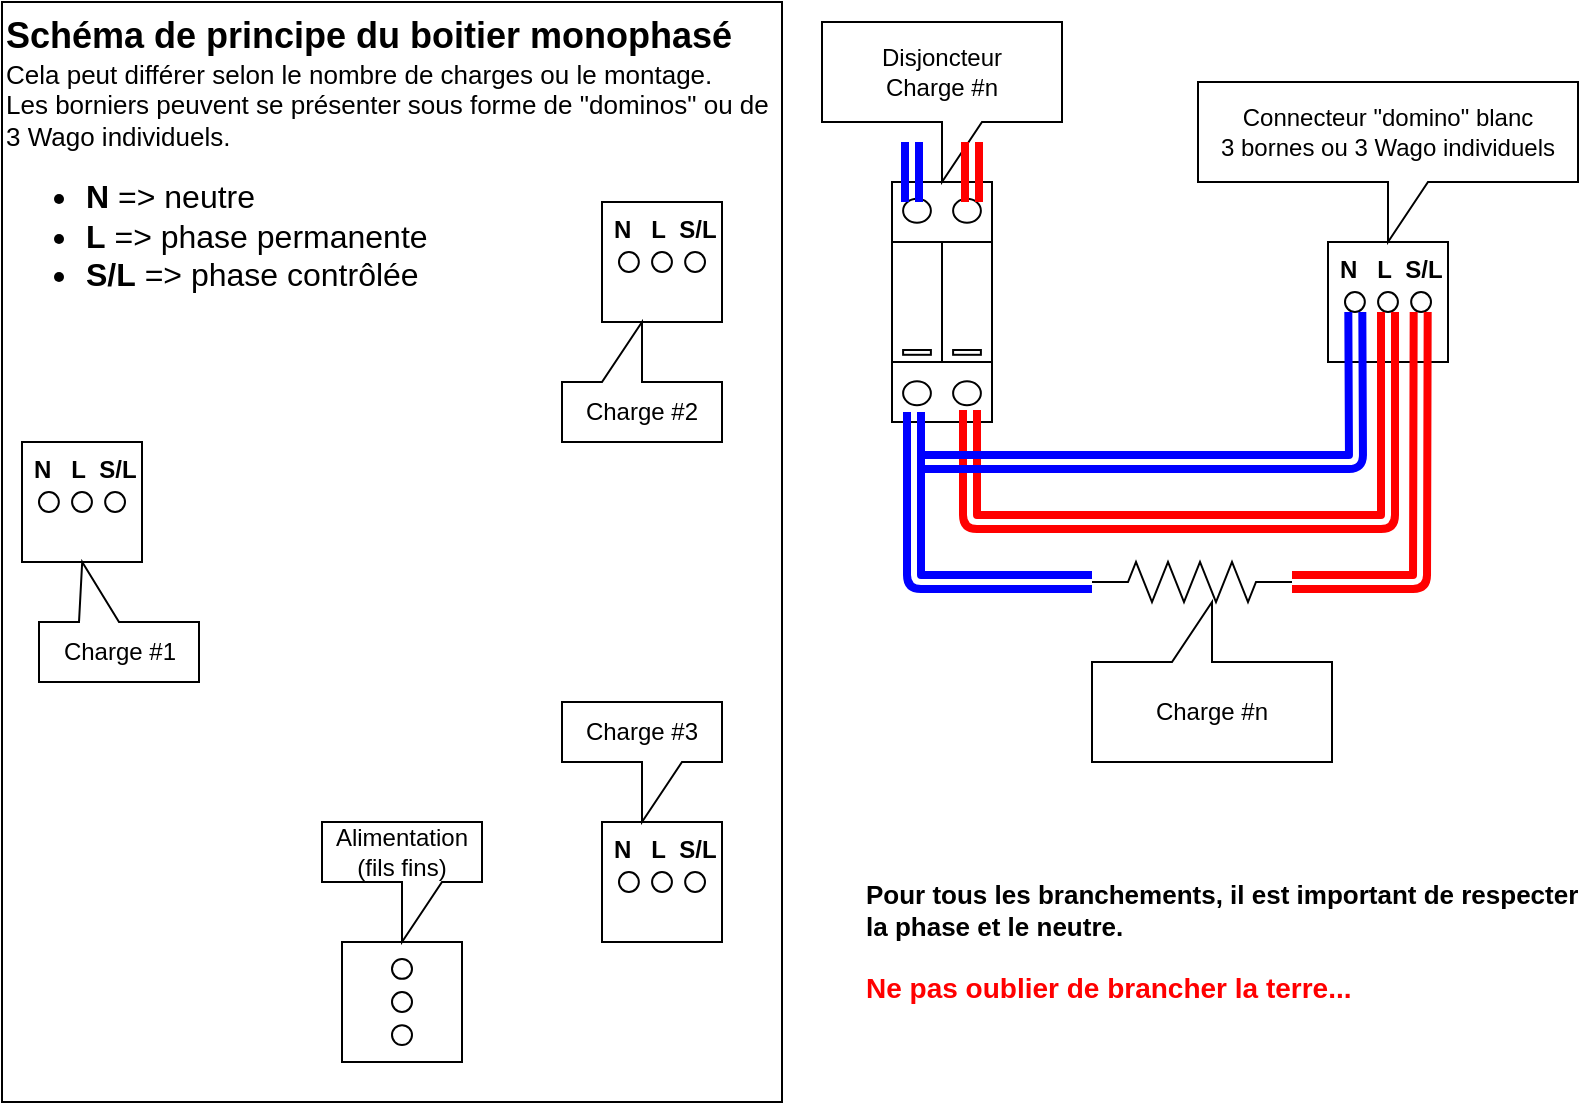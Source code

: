 <mxfile version="15.8.7" type="device"><diagram name="Page-1" id="7e0a89b8-554c-2b80-1dc8-d5c74ca68de4"><mxGraphModel dx="1102" dy="865" grid="1" gridSize="10" guides="1" tooltips="1" connect="1" arrows="1" fold="1" page="1" pageScale="1" pageWidth="827" pageHeight="583" background="#ffffff" math="0" shadow="0"><root><mxCell id="0"/><mxCell id="1" parent="0"/><mxCell id="nm547ZjQrcTAWtDK7rr3-16" value="&lt;div&gt;&lt;b style=&quot;font-size: 18px&quot;&gt;Schéma de principe du boitier monophasé&lt;/b&gt;&lt;/div&gt;&lt;font style=&quot;font-size: 13px&quot;&gt;&lt;div&gt;&lt;span&gt;Cela peut différer selon le nombre de charges ou le montage.&lt;/span&gt;&lt;/div&gt;Les borniers peuvent se présenter sous forme de &quot;dominos&quot; ou de 3 Wago individuels.&lt;br&gt;&lt;ul&gt;&lt;li style=&quot;font-size: 16px&quot;&gt;&lt;font style=&quot;font-size: 16px&quot;&gt;&lt;b&gt;N&lt;/b&gt; =&amp;gt; neutre&lt;/font&gt;&lt;/li&gt;&lt;li style=&quot;font-size: 16px&quot;&gt;&lt;font style=&quot;font-size: 16px&quot;&gt;&lt;b&gt;L&lt;/b&gt; =&amp;gt; phase permanente&lt;/font&gt;&lt;/li&gt;&lt;li style=&quot;font-size: 16px&quot;&gt;&lt;font style=&quot;font-size: 16px&quot;&gt;&lt;b&gt;S/L&lt;/b&gt; =&amp;gt; phase contrôlée&lt;/font&gt;&lt;/li&gt;&lt;/ul&gt;&lt;/font&gt;" style="rounded=0;whiteSpace=wrap;html=1;verticalAlign=top;align=left;" parent="1" vertex="1"><mxGeometry x="10" y="10" width="390" height="550" as="geometry"/></mxCell><mxCell id="P47pTHpwBbHtv2b1lyid-33" value="" style="group;verticalAlign=top;" parent="1" vertex="1" connectable="0"><mxGeometry x="420" y="20" width="378" height="370" as="geometry"/></mxCell><mxCell id="nm547ZjQrcTAWtDK7rr3-2" value="&lt;b&gt;&amp;nbsp;N&amp;nbsp; &amp;nbsp;L&amp;nbsp; S/L&lt;/b&gt;" style="whiteSpace=wrap;html=1;aspect=fixed;verticalAlign=top;" parent="P47pTHpwBbHtv2b1lyid-33" vertex="1"><mxGeometry x="253" y="110" width="60" height="60" as="geometry"/></mxCell><mxCell id="nm547ZjQrcTAWtDK7rr3-1" value="" style="verticalLabelPosition=bottom;shadow=0;dashed=0;align=center;html=1;verticalAlign=top;shape=mxgraph.electrical.transmission.terminal_3_phase;pointerEvents=1;" parent="P47pTHpwBbHtv2b1lyid-33" vertex="1"><mxGeometry x="261.5" y="135" width="43" height="10" as="geometry"/></mxCell><mxCell id="nm547ZjQrcTAWtDK7rr3-4" value="Connecteur &quot;domino&quot; blanc&lt;br&gt;3 bornes ou 3 Wago individuels" style="shape=callout;whiteSpace=wrap;html=1;perimeter=calloutPerimeter;" parent="P47pTHpwBbHtv2b1lyid-33" vertex="1"><mxGeometry x="188" y="30" width="190" height="80" as="geometry"/></mxCell><mxCell id="nm547ZjQrcTAWtDK7rr3-5" value="" style="verticalLabelPosition=bottom;dashed=0;shadow=0;html=1;align=center;verticalAlign=top;shape=mxgraph.cabinets.surge_protection_2p;" parent="P47pTHpwBbHtv2b1lyid-33" vertex="1"><mxGeometry x="35" y="80" width="50" height="120" as="geometry"/></mxCell><mxCell id="nm547ZjQrcTAWtDK7rr3-6" value="Disjoncteur&lt;br&gt;Charge #n" style="shape=callout;whiteSpace=wrap;html=1;perimeter=calloutPerimeter;" parent="P47pTHpwBbHtv2b1lyid-33" vertex="1"><mxGeometry width="120" height="80" as="geometry"/></mxCell><mxCell id="nm547ZjQrcTAWtDK7rr3-7" value="" style="pointerEvents=1;verticalLabelPosition=bottom;shadow=0;dashed=0;align=center;html=1;verticalAlign=top;shape=mxgraph.electrical.resistors.resistor_2;" parent="P47pTHpwBbHtv2b1lyid-33" vertex="1"><mxGeometry x="135" y="270" width="100" height="20" as="geometry"/></mxCell><mxCell id="nm547ZjQrcTAWtDK7rr3-8" value="Charge #n" style="shape=callout;whiteSpace=wrap;html=1;perimeter=calloutPerimeter;direction=west;" parent="P47pTHpwBbHtv2b1lyid-33" vertex="1"><mxGeometry x="135" y="290" width="120" height="80" as="geometry"/></mxCell><mxCell id="nm547ZjQrcTAWtDK7rr3-9" value="" style="shape=link;html=1;exitX=0.78;exitY=0.95;exitDx=0;exitDy=0;exitPerimeter=0;entryX=0.5;entryY=1;entryDx=0;entryDy=0;entryPerimeter=0;fillColor=#a20025;shadow=0;strokeWidth=4;strokeColor=#FF0000;" parent="P47pTHpwBbHtv2b1lyid-33" source="nm547ZjQrcTAWtDK7rr3-5" target="nm547ZjQrcTAWtDK7rr3-1" edge="1"><mxGeometry width="100" relative="1" as="geometry"><mxPoint x="415" y="220" as="sourcePoint"/><mxPoint x="515" y="220" as="targetPoint"/><Array as="points"><mxPoint x="74" y="250"/><mxPoint x="283" y="250"/></Array></mxGeometry></mxCell><mxCell id="nm547ZjQrcTAWtDK7rr3-10" value="" style="shape=link;html=1;exitX=0.88;exitY=1;exitDx=0;exitDy=0;exitPerimeter=0;entryX=1;entryY=0.5;entryDx=0;entryDy=0;entryPerimeter=0;fillColor=#a20025;strokeWidth=4;strokeColor=#FF0000;" parent="P47pTHpwBbHtv2b1lyid-33" source="nm547ZjQrcTAWtDK7rr3-1" target="nm547ZjQrcTAWtDK7rr3-7" edge="1"><mxGeometry width="100" relative="1" as="geometry"><mxPoint x="345" y="260" as="sourcePoint"/><mxPoint x="561.16" y="211" as="targetPoint"/><Array as="points"><mxPoint x="299" y="280"/></Array></mxGeometry></mxCell><mxCell id="nm547ZjQrcTAWtDK7rr3-11" value="" style="shape=link;html=1;exitX=0;exitY=0.5;exitDx=0;exitDy=0;exitPerimeter=0;entryX=0.22;entryY=0.958;entryDx=0;entryDy=0;entryPerimeter=0;strokeWidth=4;fillColor=#0050ef;strokeColor=#0000FF;" parent="P47pTHpwBbHtv2b1lyid-33" source="nm547ZjQrcTAWtDK7rr3-7" target="nm547ZjQrcTAWtDK7rr3-5" edge="1"><mxGeometry width="100" relative="1" as="geometry"><mxPoint x="122.84" y="247.5" as="sourcePoint"/><mxPoint x="35" y="352.5" as="targetPoint"/><Array as="points"><mxPoint x="46" y="280"/></Array></mxGeometry></mxCell><mxCell id="nm547ZjQrcTAWtDK7rr3-12" value="" style="shape=link;html=1;strokeWidth=4;fillColor=#0050ef;strokeColor=#0000FF;width=4;" parent="P47pTHpwBbHtv2b1lyid-33" edge="1"><mxGeometry width="100" relative="1" as="geometry"><mxPoint x="45" y="90" as="sourcePoint"/><mxPoint x="45" y="60" as="targetPoint"/><Array as="points"><mxPoint x="45" y="90.04"/></Array></mxGeometry></mxCell><mxCell id="nm547ZjQrcTAWtDK7rr3-13" value="" style="shape=link;html=1;strokeWidth=4;fillColor=#0050ef;width=4;strokeColor=#FF0000;" parent="P47pTHpwBbHtv2b1lyid-33" edge="1"><mxGeometry width="100" relative="1" as="geometry"><mxPoint x="75" y="90" as="sourcePoint"/><mxPoint x="75" y="60" as="targetPoint"/><Array as="points"><mxPoint x="75" y="90.04"/><mxPoint x="75" y="80"/></Array></mxGeometry></mxCell><mxCell id="WvP-4srbXxM733UpWT3r-1" value="" style="shape=link;html=1;exitX=0.12;exitY=1;exitDx=0;exitDy=0;exitPerimeter=0;strokeWidth=4;fillColor=#0050ef;strokeColor=#0000FF;" parent="P47pTHpwBbHtv2b1lyid-33" source="nm547ZjQrcTAWtDK7rr3-1" edge="1"><mxGeometry width="100" relative="1" as="geometry"><mxPoint x="224" y="195.04" as="sourcePoint"/><mxPoint x="50" y="220" as="targetPoint"/><Array as="points"><mxPoint x="267" y="220"/><mxPoint x="130" y="220"/></Array></mxGeometry></mxCell><mxCell id="WvP-4srbXxM733UpWT3r-3" value="&lt;b&gt;&amp;nbsp;N&amp;nbsp; &amp;nbsp;L&amp;nbsp; S/L&lt;/b&gt;" style="whiteSpace=wrap;html=1;aspect=fixed;verticalAlign=top;" parent="1" vertex="1"><mxGeometry x="20" y="230" width="60" height="60" as="geometry"/></mxCell><mxCell id="WvP-4srbXxM733UpWT3r-4" value="" style="verticalLabelPosition=bottom;shadow=0;dashed=0;align=center;html=1;verticalAlign=top;shape=mxgraph.electrical.transmission.terminal_3_phase;pointerEvents=1;" parent="1" vertex="1"><mxGeometry x="28.5" y="255" width="43" height="10" as="geometry"/></mxCell><mxCell id="WvP-4srbXxM733UpWT3r-5" value="&lt;b&gt;&amp;nbsp;N&amp;nbsp; &amp;nbsp;L&amp;nbsp; S/L&lt;/b&gt;" style="whiteSpace=wrap;html=1;aspect=fixed;verticalAlign=top;" parent="1" vertex="1"><mxGeometry x="310" y="110" width="60" height="60" as="geometry"/></mxCell><mxCell id="WvP-4srbXxM733UpWT3r-6" value="" style="verticalLabelPosition=bottom;shadow=0;dashed=0;align=center;html=1;verticalAlign=top;shape=mxgraph.electrical.transmission.terminal_3_phase;pointerEvents=1;" parent="1" vertex="1"><mxGeometry x="318.5" y="135" width="43" height="10" as="geometry"/></mxCell><mxCell id="WvP-4srbXxM733UpWT3r-7" value="&lt;b&gt;&amp;nbsp;N&amp;nbsp; &amp;nbsp;L&amp;nbsp; S/L&lt;/b&gt;" style="whiteSpace=wrap;html=1;aspect=fixed;verticalAlign=top;" parent="1" vertex="1"><mxGeometry x="310" y="420" width="60" height="60" as="geometry"/></mxCell><mxCell id="WvP-4srbXxM733UpWT3r-8" value="" style="verticalLabelPosition=bottom;shadow=0;dashed=0;align=center;html=1;verticalAlign=top;shape=mxgraph.electrical.transmission.terminal_3_phase;pointerEvents=1;" parent="1" vertex="1"><mxGeometry x="318.5" y="445" width="43" height="10" as="geometry"/></mxCell><mxCell id="WvP-4srbXxM733UpWT3r-10" value="Charge #1" style="shape=callout;whiteSpace=wrap;html=1;perimeter=calloutPerimeter;direction=west;position2=0.73;" parent="1" vertex="1"><mxGeometry x="28.5" y="290" width="80" height="60" as="geometry"/></mxCell><mxCell id="WvP-4srbXxM733UpWT3r-11" value="Charge #2" style="shape=callout;whiteSpace=wrap;html=1;perimeter=calloutPerimeter;direction=west;" parent="1" vertex="1"><mxGeometry x="290" y="170" width="80" height="60" as="geometry"/></mxCell><mxCell id="WvP-4srbXxM733UpWT3r-12" value="Charge #3" style="shape=callout;whiteSpace=wrap;html=1;perimeter=calloutPerimeter;direction=east;" parent="1" vertex="1"><mxGeometry x="290" y="360" width="80" height="60" as="geometry"/></mxCell><mxCell id="WvP-4srbXxM733UpWT3r-13" value="" style="whiteSpace=wrap;html=1;aspect=fixed;verticalAlign=top;" parent="1" vertex="1"><mxGeometry x="180" y="480" width="60" height="60" as="geometry"/></mxCell><mxCell id="WvP-4srbXxM733UpWT3r-14" value="" style="verticalLabelPosition=bottom;shadow=0;dashed=0;align=center;html=1;verticalAlign=top;shape=mxgraph.electrical.transmission.terminal_3_phase;pointerEvents=1;direction=south;" parent="1" vertex="1"><mxGeometry x="205" y="488.5" width="10" height="43" as="geometry"/></mxCell><mxCell id="WvP-4srbXxM733UpWT3r-15" value="Alimentation&lt;br&gt;(fils fins)" style="shape=callout;whiteSpace=wrap;html=1;perimeter=calloutPerimeter;direction=east;" parent="1" vertex="1"><mxGeometry x="170" y="420" width="80" height="60" as="geometry"/></mxCell><mxCell id="WvP-4srbXxM733UpWT3r-16" value="&lt;b&gt;&lt;font style=&quot;font-size: 13px&quot;&gt;Pour tous les branchements, il est important de respecter la phase et le neutre.&lt;/font&gt;&lt;/b&gt;&lt;br&gt;&lt;br&gt;&lt;b&gt;&lt;font color=&quot;#ff0000&quot; style=&quot;font-size: 14px&quot;&gt;Ne pas oublier de brancher la terre...&lt;/font&gt;&lt;/b&gt;" style="text;html=1;strokeColor=none;fillColor=none;align=left;verticalAlign=middle;whiteSpace=wrap;rounded=0;" parent="1" vertex="1"><mxGeometry x="440" y="440" width="360" height="80" as="geometry"/></mxCell></root></mxGraphModel></diagram></mxfile>